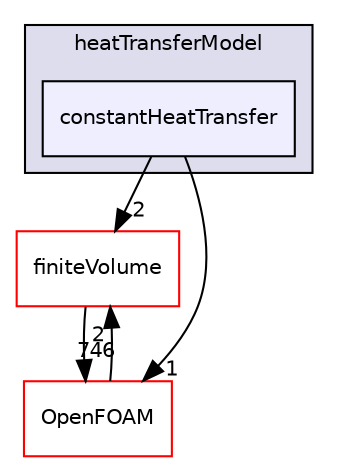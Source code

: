 digraph "src/regionModels/surfaceFilmModels/submodels/thermo/heatTransferModel/constantHeatTransfer" {
  bgcolor=transparent;
  compound=true
  node [ fontsize="10", fontname="Helvetica"];
  edge [ labelfontsize="10", labelfontname="Helvetica"];
  subgraph clusterdir_c66a9f62c3f9db27452d795171e9cfbb {
    graph [ bgcolor="#ddddee", pencolor="black", label="heatTransferModel" fontname="Helvetica", fontsize="10", URL="dir_c66a9f62c3f9db27452d795171e9cfbb.html"]
  dir_2555084c829f0c35fe2b11f35f312546 [shape=box, label="constantHeatTransfer", style="filled", fillcolor="#eeeeff", pencolor="black", URL="dir_2555084c829f0c35fe2b11f35f312546.html"];
  }
  dir_9bd15774b555cf7259a6fa18f99fe99b [shape=box label="finiteVolume" color="red" URL="dir_9bd15774b555cf7259a6fa18f99fe99b.html"];
  dir_c5473ff19b20e6ec4dfe5c310b3778a8 [shape=box label="OpenFOAM" color="red" URL="dir_c5473ff19b20e6ec4dfe5c310b3778a8.html"];
  dir_9bd15774b555cf7259a6fa18f99fe99b->dir_c5473ff19b20e6ec4dfe5c310b3778a8 [headlabel="746", labeldistance=1.5 headhref="dir_000896_001896.html"];
  dir_2555084c829f0c35fe2b11f35f312546->dir_9bd15774b555cf7259a6fa18f99fe99b [headlabel="2", labeldistance=1.5 headhref="dir_001357_000896.html"];
  dir_2555084c829f0c35fe2b11f35f312546->dir_c5473ff19b20e6ec4dfe5c310b3778a8 [headlabel="1", labeldistance=1.5 headhref="dir_001357_001896.html"];
  dir_c5473ff19b20e6ec4dfe5c310b3778a8->dir_9bd15774b555cf7259a6fa18f99fe99b [headlabel="2", labeldistance=1.5 headhref="dir_001896_000896.html"];
}
